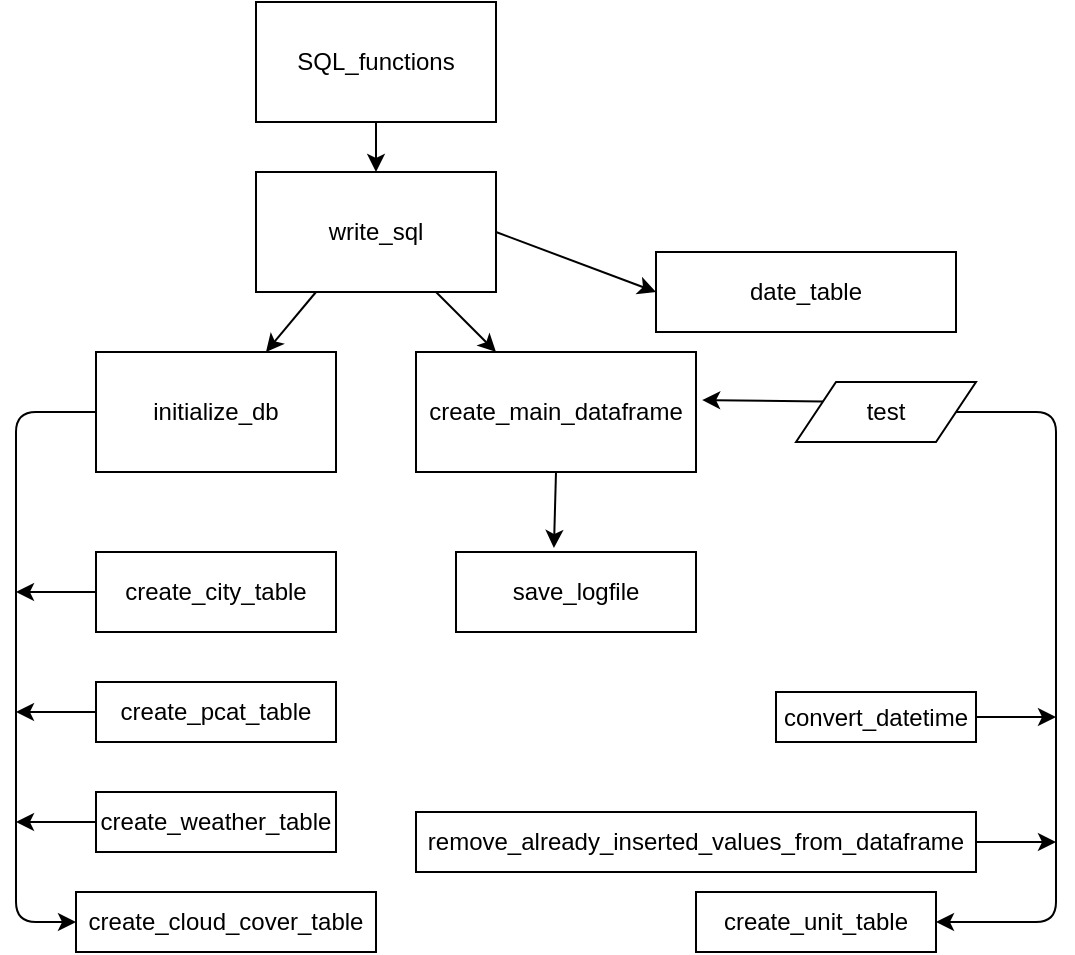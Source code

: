 <mxfile>
    <diagram id="RA3HMKqNau9g-YnI8GzF" name="Page-1">
        <mxGraphModel dx="559" dy="421" grid="1" gridSize="10" guides="1" tooltips="1" connect="1" arrows="1" fold="1" page="1" pageScale="1" pageWidth="850" pageHeight="1100" math="0" shadow="0">
            <root>
                <mxCell id="0"/>
                <mxCell id="1" parent="0"/>
                <mxCell id="34" style="edgeStyle=none;html=1;exitX=0.5;exitY=1;exitDx=0;exitDy=0;entryX=0.5;entryY=0;entryDx=0;entryDy=0;" edge="1" parent="1" target="38">
                    <mxGeometry relative="1" as="geometry">
                        <mxPoint x="1740" y="215.0" as="sourcePoint"/>
                    </mxGeometry>
                </mxCell>
                <mxCell id="35" style="edgeStyle=none;html=1;exitX=0.75;exitY=1;exitDx=0;exitDy=0;" edge="1" parent="1" source="38" target="43">
                    <mxGeometry relative="1" as="geometry"/>
                </mxCell>
                <mxCell id="36" style="edgeStyle=none;html=1;exitX=0.25;exitY=1;exitDx=0;exitDy=0;" edge="1" parent="1" source="38" target="40">
                    <mxGeometry relative="1" as="geometry"/>
                </mxCell>
                <mxCell id="37" style="edgeStyle=none;html=1;exitX=1;exitY=0.5;exitDx=0;exitDy=0;entryX=0;entryY=0.5;entryDx=0;entryDy=0;" edge="1" parent="1" source="38" target="58">
                    <mxGeometry relative="1" as="geometry"/>
                </mxCell>
                <mxCell id="38" value="write_sql" style="whiteSpace=wrap;html=1;" vertex="1" parent="1">
                    <mxGeometry x="1680" y="240" width="120" height="60" as="geometry"/>
                </mxCell>
                <mxCell id="39" style="edgeStyle=none;html=1;exitX=0;exitY=0.5;exitDx=0;exitDy=0;entryX=0;entryY=0.5;entryDx=0;entryDy=0;" edge="1" parent="1" source="40">
                    <mxGeometry relative="1" as="geometry">
                        <Array as="points">
                            <mxPoint x="1560" y="360"/>
                            <mxPoint x="1560" y="615"/>
                        </Array>
                        <mxPoint x="1590" y="615" as="targetPoint"/>
                    </mxGeometry>
                </mxCell>
                <mxCell id="40" value="initialize_db" style="whiteSpace=wrap;html=1;" vertex="1" parent="1">
                    <mxGeometry x="1600" y="330" width="120" height="60" as="geometry"/>
                </mxCell>
                <mxCell id="41" style="edgeStyle=none;html=1;exitX=0.5;exitY=1;exitDx=0;exitDy=0;entryX=0.408;entryY=-0.05;entryDx=0;entryDy=0;entryPerimeter=0;" edge="1" parent="1" source="43" target="50">
                    <mxGeometry relative="1" as="geometry"/>
                </mxCell>
                <mxCell id="42" style="edgeStyle=none;html=1;entryX=1;entryY=0.5;entryDx=0;entryDy=0;" edge="1" parent="1">
                    <mxGeometry relative="1" as="geometry">
                        <mxPoint x="2030" y="360.0" as="sourcePoint"/>
                        <Array as="points">
                            <mxPoint x="2080" y="360"/>
                            <mxPoint x="2080" y="580"/>
                            <mxPoint x="2080" y="615"/>
                        </Array>
                        <mxPoint x="2020" y="615" as="targetPoint"/>
                    </mxGeometry>
                </mxCell>
                <mxCell id="43" value="create_main_dataframe" style="whiteSpace=wrap;html=1;" vertex="1" parent="1">
                    <mxGeometry x="1760" y="330" width="140" height="60" as="geometry"/>
                </mxCell>
                <mxCell id="44" style="edgeStyle=none;html=1;exitX=0;exitY=0.5;exitDx=0;exitDy=0;" edge="1" parent="1" source="45">
                    <mxGeometry relative="1" as="geometry">
                        <mxPoint x="1560" y="450.0" as="targetPoint"/>
                    </mxGeometry>
                </mxCell>
                <mxCell id="45" value="create_city_table" style="whiteSpace=wrap;html=1;" vertex="1" parent="1">
                    <mxGeometry x="1600" y="430" width="120" height="40" as="geometry"/>
                </mxCell>
                <mxCell id="46" style="edgeStyle=none;html=1;exitX=0;exitY=0.5;exitDx=0;exitDy=0;" edge="1" parent="1" source="47">
                    <mxGeometry relative="1" as="geometry">
                        <mxPoint x="1560" y="510.0" as="targetPoint"/>
                    </mxGeometry>
                </mxCell>
                <mxCell id="47" value="create_pcat_table" style="whiteSpace=wrap;html=1;" vertex="1" parent="1">
                    <mxGeometry x="1600" y="495" width="120" height="30" as="geometry"/>
                </mxCell>
                <mxCell id="48" style="edgeStyle=none;html=1;exitX=0;exitY=0.5;exitDx=0;exitDy=0;" edge="1" parent="1" source="49">
                    <mxGeometry relative="1" as="geometry">
                        <mxPoint x="1560" y="565" as="targetPoint"/>
                    </mxGeometry>
                </mxCell>
                <mxCell id="49" value="create_weather_table" style="whiteSpace=wrap;html=1;" vertex="1" parent="1">
                    <mxGeometry x="1600" y="550" width="120" height="30" as="geometry"/>
                </mxCell>
                <mxCell id="50" value="save_logfile" style="whiteSpace=wrap;html=1;" vertex="1" parent="1">
                    <mxGeometry x="1780" y="430" width="120" height="40" as="geometry"/>
                </mxCell>
                <mxCell id="51" style="edgeStyle=none;html=1;exitX=1;exitY=0.5;exitDx=0;exitDy=0;" edge="1" parent="1" source="52">
                    <mxGeometry relative="1" as="geometry">
                        <mxPoint x="2080" y="512.5" as="targetPoint"/>
                    </mxGeometry>
                </mxCell>
                <mxCell id="52" value="convert_datetime" style="whiteSpace=wrap;html=1;" vertex="1" parent="1">
                    <mxGeometry x="1940" y="500" width="100" height="25" as="geometry"/>
                </mxCell>
                <mxCell id="53" style="edgeStyle=none;html=1;" edge="1" parent="1" source="55">
                    <mxGeometry relative="1" as="geometry">
                        <mxPoint x="1780" y="575" as="targetPoint"/>
                    </mxGeometry>
                </mxCell>
                <mxCell id="54" style="edgeStyle=none;html=1;exitX=1;exitY=0.5;exitDx=0;exitDy=0;" edge="1" parent="1" source="55">
                    <mxGeometry relative="1" as="geometry">
                        <mxPoint x="2080" y="575" as="targetPoint"/>
                    </mxGeometry>
                </mxCell>
                <mxCell id="55" value="remove_already_inserted_values_from_dataframe" style="whiteSpace=wrap;html=1;" vertex="1" parent="1">
                    <mxGeometry x="1760" y="560" width="280" height="30" as="geometry"/>
                </mxCell>
                <mxCell id="56" style="edgeStyle=none;html=1;exitX=0;exitY=0.25;exitDx=0;exitDy=0;entryX=1.022;entryY=0.4;entryDx=0;entryDy=0;entryPerimeter=0;" edge="1" parent="1" source="57" target="43">
                    <mxGeometry relative="1" as="geometry"/>
                </mxCell>
                <mxCell id="57" value="test" style="shape=parallelogram;perimeter=parallelogramPerimeter;whiteSpace=wrap;html=1;fixedSize=1;" vertex="1" parent="1">
                    <mxGeometry x="1950" y="345" width="90" height="30" as="geometry"/>
                </mxCell>
                <mxCell id="58" value="date_table" style="whiteSpace=wrap;html=1;" vertex="1" parent="1">
                    <mxGeometry x="1880" y="280" width="150" height="40" as="geometry"/>
                </mxCell>
                <mxCell id="59" value="SQL_functions" style="whiteSpace=wrap;html=1;" vertex="1" parent="1">
                    <mxGeometry x="1680" y="155" width="120" height="60" as="geometry"/>
                </mxCell>
                <mxCell id="60" value="create_cloud_cover_table" style="whiteSpace=wrap;html=1;" vertex="1" parent="1">
                    <mxGeometry x="1590" y="600" width="150" height="30" as="geometry"/>
                </mxCell>
                <mxCell id="61" value="create_unit_table" style="whiteSpace=wrap;html=1;" vertex="1" parent="1">
                    <mxGeometry x="1900" y="600" width="120" height="30" as="geometry"/>
                </mxCell>
            </root>
        </mxGraphModel>
    </diagram>
</mxfile>